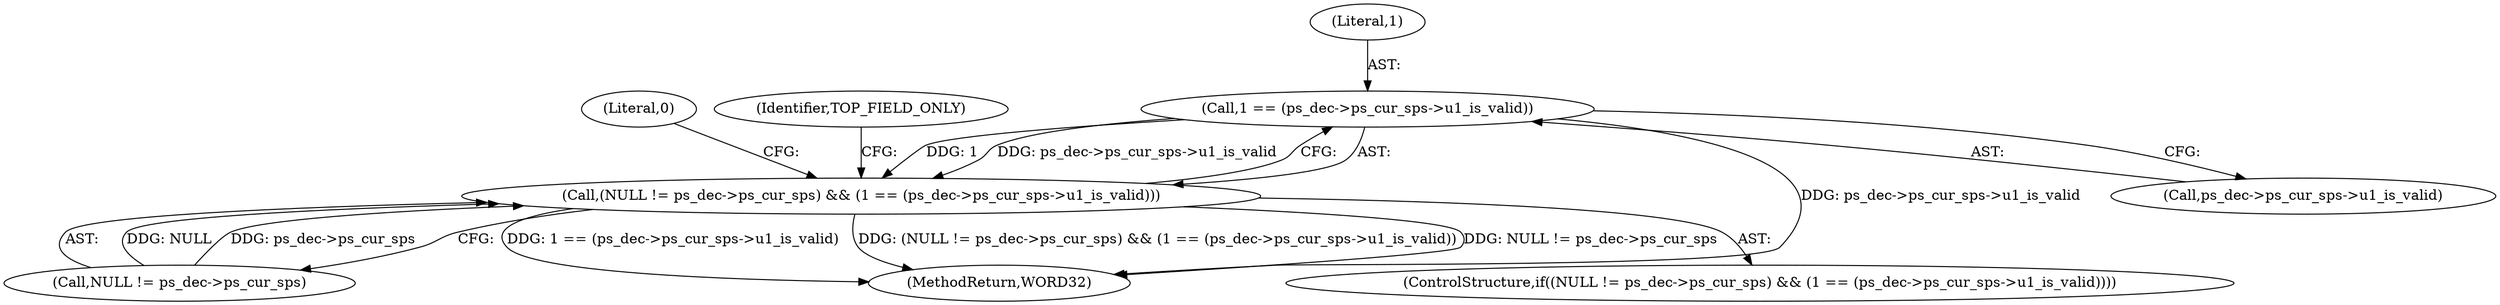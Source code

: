 digraph "0_Android_0b23c81c3dd9ec38f7e6806a3955fed1925541a0@pointer" {
"1002129" [label="(Call,1 == (ps_dec->ps_cur_sps->u1_is_valid))"];
"1002123" [label="(Call,(NULL != ps_dec->ps_cur_sps) && (1 == (ps_dec->ps_cur_sps->u1_is_valid)))"];
"1002140" [label="(Literal,0)"];
"1002124" [label="(Call,NULL != ps_dec->ps_cur_sps)"];
"1002226" [label="(MethodReturn,WORD32)"];
"1002161" [label="(Identifier,TOP_FIELD_ONLY)"];
"1002130" [label="(Literal,1)"];
"1002131" [label="(Call,ps_dec->ps_cur_sps->u1_is_valid)"];
"1002129" [label="(Call,1 == (ps_dec->ps_cur_sps->u1_is_valid))"];
"1002122" [label="(ControlStructure,if((NULL != ps_dec->ps_cur_sps) && (1 == (ps_dec->ps_cur_sps->u1_is_valid))))"];
"1002123" [label="(Call,(NULL != ps_dec->ps_cur_sps) && (1 == (ps_dec->ps_cur_sps->u1_is_valid)))"];
"1002129" -> "1002123"  [label="AST: "];
"1002129" -> "1002131"  [label="CFG: "];
"1002130" -> "1002129"  [label="AST: "];
"1002131" -> "1002129"  [label="AST: "];
"1002123" -> "1002129"  [label="CFG: "];
"1002129" -> "1002226"  [label="DDG: ps_dec->ps_cur_sps->u1_is_valid"];
"1002129" -> "1002123"  [label="DDG: 1"];
"1002129" -> "1002123"  [label="DDG: ps_dec->ps_cur_sps->u1_is_valid"];
"1002123" -> "1002122"  [label="AST: "];
"1002123" -> "1002124"  [label="CFG: "];
"1002124" -> "1002123"  [label="AST: "];
"1002140" -> "1002123"  [label="CFG: "];
"1002161" -> "1002123"  [label="CFG: "];
"1002123" -> "1002226"  [label="DDG: NULL != ps_dec->ps_cur_sps"];
"1002123" -> "1002226"  [label="DDG: 1 == (ps_dec->ps_cur_sps->u1_is_valid)"];
"1002123" -> "1002226"  [label="DDG: (NULL != ps_dec->ps_cur_sps) && (1 == (ps_dec->ps_cur_sps->u1_is_valid))"];
"1002124" -> "1002123"  [label="DDG: NULL"];
"1002124" -> "1002123"  [label="DDG: ps_dec->ps_cur_sps"];
}
